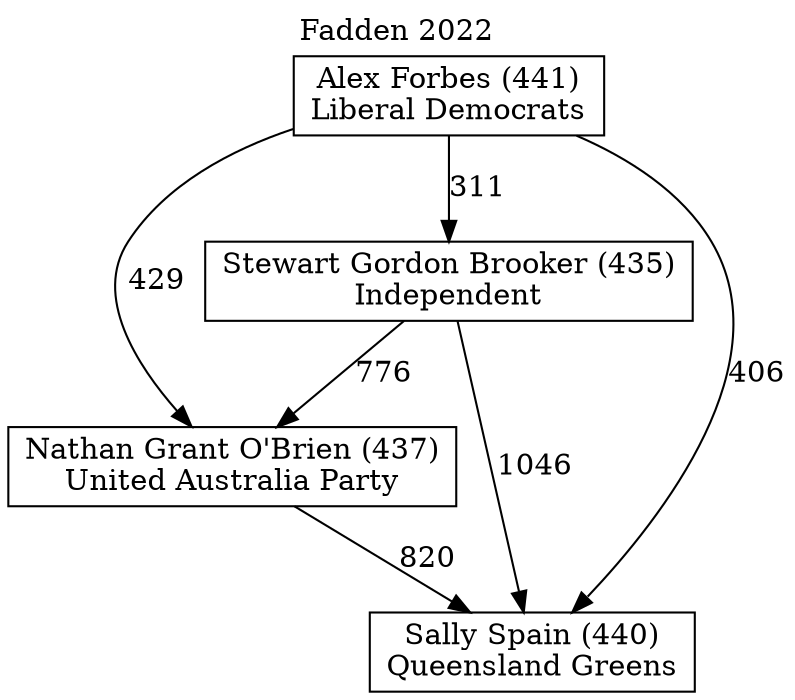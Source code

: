 // House preference flow
digraph "Sally Spain (440)_Fadden_2022" {
	graph [label="Fadden 2022" labelloc=t mclimit=10]
	node [shape=box]
	"Alex Forbes (441)" [label="Alex Forbes (441)
Liberal Democrats"]
	"Nathan Grant O'Brien (437)" [label="Nathan Grant O'Brien (437)
United Australia Party"]
	"Stewart Gordon Brooker (435)" [label="Stewart Gordon Brooker (435)
Independent"]
	"Sally Spain (440)" [label="Sally Spain (440)
Queensland Greens"]
	"Alex Forbes (441)" -> "Sally Spain (440)" [label=406]
	"Alex Forbes (441)" -> "Stewart Gordon Brooker (435)" [label=311]
	"Stewart Gordon Brooker (435)" -> "Sally Spain (440)" [label=1046]
	"Stewart Gordon Brooker (435)" -> "Nathan Grant O'Brien (437)" [label=776]
	"Nathan Grant O'Brien (437)" -> "Sally Spain (440)" [label=820]
	"Alex Forbes (441)" -> "Nathan Grant O'Brien (437)" [label=429]
}
